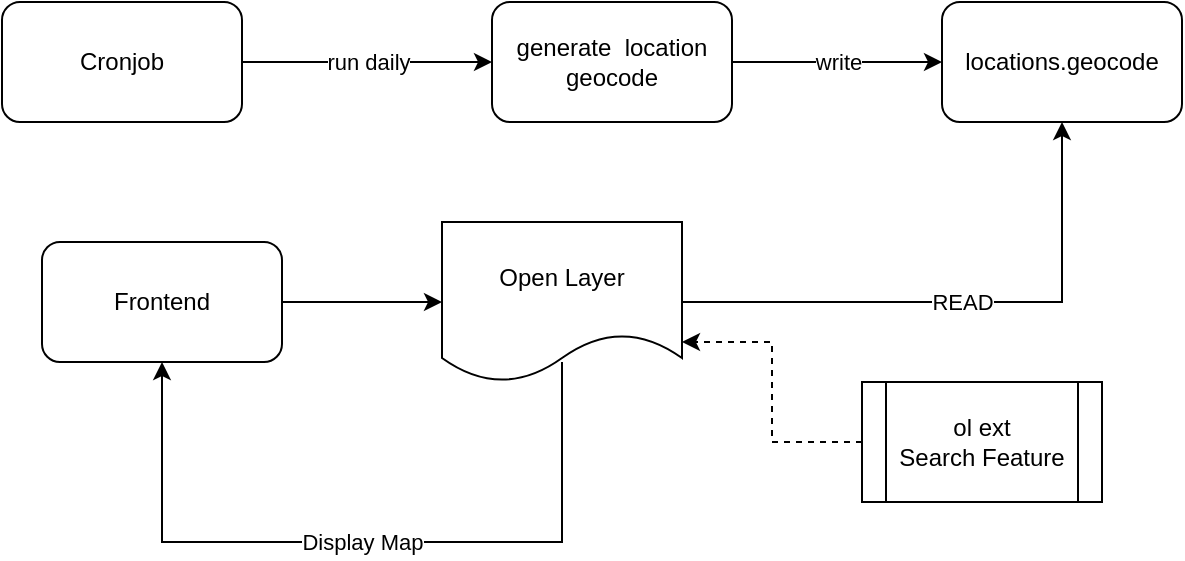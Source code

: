 <mxfile version="20.5.3" type="device"><diagram id="U40wLmuXNs7MsL4wNN4u" name="Page-1"><mxGraphModel dx="1422" dy="754" grid="1" gridSize="10" guides="1" tooltips="1" connect="1" arrows="1" fold="1" page="1" pageScale="1" pageWidth="850" pageHeight="1100" math="0" shadow="0"><root><mxCell id="0"/><mxCell id="1" parent="0"/><mxCell id="Lob1TtgQvRhtzrlqWsjD-3" value="run daily" style="edgeStyle=orthogonalEdgeStyle;rounded=0;orthogonalLoop=1;jettySize=auto;html=1;" edge="1" parent="1" source="Lob1TtgQvRhtzrlqWsjD-1" target="Lob1TtgQvRhtzrlqWsjD-2"><mxGeometry relative="1" as="geometry"/></mxCell><mxCell id="Lob1TtgQvRhtzrlqWsjD-1" value="Cronjob" style="rounded=1;whiteSpace=wrap;html=1;" vertex="1" parent="1"><mxGeometry x="120" y="120" width="120" height="60" as="geometry"/></mxCell><mxCell id="Lob1TtgQvRhtzrlqWsjD-5" value="write" style="edgeStyle=orthogonalEdgeStyle;rounded=0;orthogonalLoop=1;jettySize=auto;html=1;exitX=1;exitY=0.5;exitDx=0;exitDy=0;entryX=0;entryY=0.5;entryDx=0;entryDy=0;" edge="1" parent="1" source="Lob1TtgQvRhtzrlqWsjD-2" target="Lob1TtgQvRhtzrlqWsjD-4"><mxGeometry relative="1" as="geometry"/></mxCell><mxCell id="Lob1TtgQvRhtzrlqWsjD-2" value="generate&amp;nbsp; location geocode" style="whiteSpace=wrap;html=1;rounded=1;" vertex="1" parent="1"><mxGeometry x="365" y="120" width="120" height="60" as="geometry"/></mxCell><mxCell id="Lob1TtgQvRhtzrlqWsjD-4" value="locations.geocode" style="rounded=1;whiteSpace=wrap;html=1;" vertex="1" parent="1"><mxGeometry x="590" y="120" width="120" height="60" as="geometry"/></mxCell><mxCell id="Lob1TtgQvRhtzrlqWsjD-8" value="" style="edgeStyle=orthogonalEdgeStyle;rounded=0;orthogonalLoop=1;jettySize=auto;html=1;" edge="1" parent="1" source="Lob1TtgQvRhtzrlqWsjD-6" target="Lob1TtgQvRhtzrlqWsjD-7"><mxGeometry relative="1" as="geometry"/></mxCell><mxCell id="Lob1TtgQvRhtzrlqWsjD-6" value="Frontend" style="rounded=1;whiteSpace=wrap;html=1;" vertex="1" parent="1"><mxGeometry x="140" y="240" width="120" height="60" as="geometry"/></mxCell><mxCell id="Lob1TtgQvRhtzrlqWsjD-9" value="READ" style="edgeStyle=orthogonalEdgeStyle;rounded=0;orthogonalLoop=1;jettySize=auto;html=1;exitX=1;exitY=0.5;exitDx=0;exitDy=0;entryX=0.5;entryY=1;entryDx=0;entryDy=0;" edge="1" parent="1" source="Lob1TtgQvRhtzrlqWsjD-7" target="Lob1TtgQvRhtzrlqWsjD-4"><mxGeometry relative="1" as="geometry"/></mxCell><mxCell id="Lob1TtgQvRhtzrlqWsjD-7" value="Open Layer" style="shape=document;whiteSpace=wrap;html=1;boundedLbl=1;rounded=1;" vertex="1" parent="1"><mxGeometry x="340" y="230" width="120" height="80" as="geometry"/></mxCell><mxCell id="Lob1TtgQvRhtzrlqWsjD-11" style="edgeStyle=orthogonalEdgeStyle;rounded=0;orthogonalLoop=1;jettySize=auto;html=1;exitX=0;exitY=0.5;exitDx=0;exitDy=0;entryX=1;entryY=0.75;entryDx=0;entryDy=0;dashed=1;" edge="1" parent="1" source="Lob1TtgQvRhtzrlqWsjD-10" target="Lob1TtgQvRhtzrlqWsjD-7"><mxGeometry relative="1" as="geometry"/></mxCell><mxCell id="Lob1TtgQvRhtzrlqWsjD-10" value="ol ext&lt;br&gt;Search Feature" style="shape=process;whiteSpace=wrap;html=1;backgroundOutline=1;" vertex="1" parent="1"><mxGeometry x="550" y="310" width="120" height="60" as="geometry"/></mxCell><mxCell id="Lob1TtgQvRhtzrlqWsjD-14" value="Display Map" style="edgeStyle=orthogonalEdgeStyle;rounded=0;orthogonalLoop=1;jettySize=auto;html=1;exitX=0.5;exitY=0.875;exitDx=0;exitDy=0;entryX=0.5;entryY=1;entryDx=0;entryDy=0;exitPerimeter=0;" edge="1" parent="1" source="Lob1TtgQvRhtzrlqWsjD-7" target="Lob1TtgQvRhtzrlqWsjD-6"><mxGeometry relative="1" as="geometry"><mxPoint x="340" y="430" as="sourcePoint"/><Array as="points"><mxPoint x="400" y="390"/><mxPoint x="200" y="390"/></Array></mxGeometry></mxCell></root></mxGraphModel></diagram></mxfile>